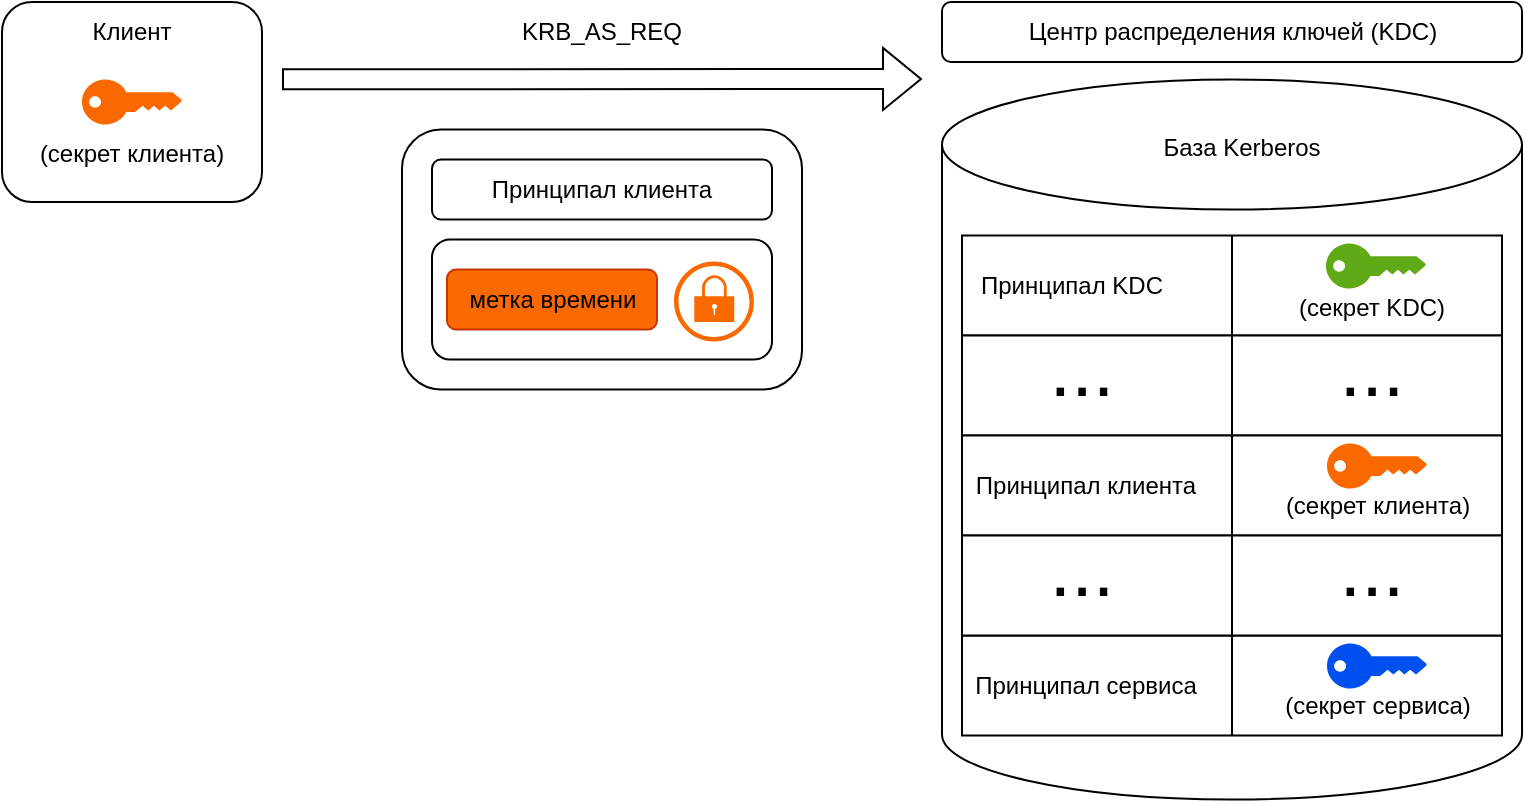 <mxfile version="20.0.4" type="device"><diagram id="l8hXMBHkgcEJcSW0mbfh" name="Page-1"><mxGraphModel dx="1185" dy="650" grid="1" gridSize="10" guides="1" tooltips="1" connect="1" arrows="1" fold="1" page="1" pageScale="1" pageWidth="1169" pageHeight="827" math="0" shadow="0"><root><mxCell id="0"/><mxCell id="1" parent="0"/><mxCell id="zT-OKRPy9kBRpYvkz_Q8-1" value="" style="rounded=1;whiteSpace=wrap;html=1;" vertex="1" parent="1"><mxGeometry x="170" y="220" width="130" height="100" as="geometry"/></mxCell><mxCell id="zT-OKRPy9kBRpYvkz_Q8-3" value="" style="points=[[0,0.5,0],[0.24,0,0],[0.5,0.28,0],[0.995,0.475,0],[0.5,0.72,0],[0.24,1,0]];verticalLabelPosition=bottom;sketch=0;html=1;verticalAlign=top;aspect=fixed;align=center;pointerEvents=1;shape=mxgraph.cisco19.key;perimeterSpacing=1;fillColor=#fa6800;strokeColor=#C73500;labelBorderColor=none;labelBackgroundColor=none;strokeWidth=1;fontColor=#000000;" vertex="1" parent="1"><mxGeometry x="210" y="258.75" width="50" height="22.5" as="geometry"/></mxCell><mxCell id="zT-OKRPy9kBRpYvkz_Q8-5" value="Клиент" style="text;html=1;strokeColor=none;fillColor=none;align=center;verticalAlign=middle;whiteSpace=wrap;rounded=0;labelBackgroundColor=none;labelBorderColor=none;sketch=0;" vertex="1" parent="1"><mxGeometry x="205" y="220" width="60" height="30" as="geometry"/></mxCell><mxCell id="zT-OKRPy9kBRpYvkz_Q8-6" value="(секрет клиента)" style="text;html=1;strokeColor=none;fillColor=none;align=center;verticalAlign=middle;whiteSpace=wrap;rounded=0;labelBackgroundColor=none;labelBorderColor=none;sketch=0;" vertex="1" parent="1"><mxGeometry x="185" y="281.25" width="100" height="30" as="geometry"/></mxCell><mxCell id="zT-OKRPy9kBRpYvkz_Q8-7" value="" style="rounded=1;whiteSpace=wrap;html=1;" vertex="1" parent="1"><mxGeometry x="640" y="220" width="290" height="30" as="geometry"/></mxCell><mxCell id="zT-OKRPy9kBRpYvkz_Q8-9" value="Центр распределения ключей (KDC)" style="text;html=1;strokeColor=none;fillColor=none;align=center;verticalAlign=middle;whiteSpace=wrap;rounded=0;labelBackgroundColor=none;labelBorderColor=none;sketch=0;" vertex="1" parent="1"><mxGeometry x="667.5" y="220" width="235" height="30" as="geometry"/></mxCell><mxCell id="zT-OKRPy9kBRpYvkz_Q8-38" value="" style="rounded=1;whiteSpace=wrap;html=1;labelBackgroundColor=none;labelBorderColor=none;sketch=0;strokeColor=default;strokeWidth=1;gradientColor=none;" vertex="1" parent="1"><mxGeometry x="370" y="283.75" width="200" height="130" as="geometry"/></mxCell><mxCell id="zT-OKRPy9kBRpYvkz_Q8-39" value="KRB_AS_REQ" style="text;html=1;strokeColor=none;fillColor=none;align=center;verticalAlign=middle;whiteSpace=wrap;rounded=0;labelBackgroundColor=none;labelBorderColor=none;sketch=0;" vertex="1" parent="1"><mxGeometry x="420" y="220" width="100" height="30" as="geometry"/></mxCell><mxCell id="zT-OKRPy9kBRpYvkz_Q8-40" value="Принципал клиента" style="rounded=1;whiteSpace=wrap;html=1;labelBackgroundColor=none;labelBorderColor=none;sketch=0;strokeColor=default;strokeWidth=1;gradientColor=none;" vertex="1" parent="1"><mxGeometry x="385" y="298.75" width="170" height="30" as="geometry"/></mxCell><mxCell id="zT-OKRPy9kBRpYvkz_Q8-44" value="" style="rounded=1;whiteSpace=wrap;html=1;labelBackgroundColor=none;labelBorderColor=none;sketch=0;strokeColor=default;strokeWidth=1;gradientColor=none;" vertex="1" parent="1"><mxGeometry x="385" y="338.75" width="170" height="60" as="geometry"/></mxCell><mxCell id="zT-OKRPy9kBRpYvkz_Q8-37" value="" style="sketch=0;points=[[0.5,0,0],[1,0.5,0],[0.5,1,0],[0,0.5,0],[0.145,0.145,0],[0.856,0.145,0],[0.855,0.856,0],[0.145,0.855,0]];verticalLabelPosition=bottom;html=1;verticalAlign=top;aspect=fixed;align=center;pointerEvents=1;shape=mxgraph.cisco19.lock;fillColor=#fa6800;strokeColor=#C73500;labelBackgroundColor=none;labelBorderColor=none;fontColor=#000000;" vertex="1" parent="1"><mxGeometry x="506" y="349.75" width="40" height="40" as="geometry"/></mxCell><mxCell id="zT-OKRPy9kBRpYvkz_Q8-41" value="метка времени" style="rounded=1;whiteSpace=wrap;html=1;labelBackgroundColor=none;labelBorderColor=none;sketch=0;strokeColor=#C73500;strokeWidth=1;fillColor=#fa6800;fontColor=#000000;" vertex="1" parent="1"><mxGeometry x="392.5" y="353.75" width="105" height="30" as="geometry"/></mxCell><mxCell id="zT-OKRPy9kBRpYvkz_Q8-47" value="" style="shape=flexArrow;endArrow=classic;html=1;rounded=0;" edge="1" parent="1"><mxGeometry width="50" height="50" relative="1" as="geometry"><mxPoint x="310" y="258.65" as="sourcePoint"/><mxPoint x="630" y="258.47" as="targetPoint"/></mxGeometry></mxCell><mxCell id="zT-OKRPy9kBRpYvkz_Q8-54" value="" style="shape=cylinder3;whiteSpace=wrap;html=1;boundedLbl=1;backgroundOutline=1;size=32.5;labelBackgroundColor=none;labelBorderColor=none;sketch=0;strokeColor=default;strokeWidth=1;gradientColor=none;" vertex="1" parent="1"><mxGeometry x="640" y="258.75" width="290" height="360" as="geometry"/></mxCell><mxCell id="zT-OKRPy9kBRpYvkz_Q8-50" value="База Kerberos" style="text;html=1;strokeColor=none;fillColor=none;align=center;verticalAlign=middle;whiteSpace=wrap;rounded=0;labelBackgroundColor=none;labelBorderColor=none;sketch=0;" vertex="1" parent="1"><mxGeometry x="740" y="277.5" width="100" height="30" as="geometry"/></mxCell><mxCell id="zT-OKRPy9kBRpYvkz_Q8-60" value="" style="rounded=0;whiteSpace=wrap;html=1;labelBackgroundColor=none;labelBorderColor=none;sketch=0;strokeColor=default;strokeWidth=1;gradientColor=none;" vertex="1" parent="1"><mxGeometry x="650" y="336.75" width="270" height="50" as="geometry"/></mxCell><mxCell id="zT-OKRPy9kBRpYvkz_Q8-8" value="" style="points=[[0,0.5,0],[0.24,0,0],[0.5,0.28,0],[0.995,0.475,0],[0.5,0.72,0],[0.24,1,0]];verticalLabelPosition=bottom;sketch=0;html=1;verticalAlign=top;aspect=fixed;align=center;pointerEvents=1;shape=mxgraph.cisco19.key;perimeterSpacing=1;fillColor=#60a917;strokeColor=#2D7600;labelBorderColor=none;labelBackgroundColor=none;strokeWidth=1;fontColor=#ffffff;" vertex="1" parent="1"><mxGeometry x="832" y="340.75" width="50" height="22.5" as="geometry"/></mxCell><mxCell id="zT-OKRPy9kBRpYvkz_Q8-10" value="(секрет KDC)" style="text;html=1;strokeColor=none;fillColor=none;align=center;verticalAlign=middle;whiteSpace=wrap;rounded=0;labelBackgroundColor=none;labelBorderColor=none;sketch=0;" vertex="1" parent="1"><mxGeometry x="805" y="361.75" width="100" height="22.5" as="geometry"/></mxCell><mxCell id="zT-OKRPy9kBRpYvkz_Q8-61" value="Принципал KDC" style="text;html=1;strokeColor=none;fillColor=none;align=center;verticalAlign=middle;whiteSpace=wrap;rounded=0;labelBackgroundColor=none;labelBorderColor=none;sketch=0;" vertex="1" parent="1"><mxGeometry x="650" y="346.75" width="110" height="30" as="geometry"/></mxCell><mxCell id="zT-OKRPy9kBRpYvkz_Q8-62" value="" style="rounded=0;whiteSpace=wrap;html=1;labelBackgroundColor=none;labelBorderColor=none;sketch=0;strokeColor=default;strokeWidth=1;gradientColor=none;" vertex="1" parent="1"><mxGeometry x="650" y="386.75" width="270" height="50" as="geometry"/></mxCell><mxCell id="zT-OKRPy9kBRpYvkz_Q8-63" value="" style="rounded=0;whiteSpace=wrap;html=1;labelBackgroundColor=none;labelBorderColor=none;sketch=0;strokeColor=default;strokeWidth=1;gradientColor=none;" vertex="1" parent="1"><mxGeometry x="650" y="436.75" width="270" height="50" as="geometry"/></mxCell><mxCell id="zT-OKRPy9kBRpYvkz_Q8-17" value="" style="points=[[0,0.5,0],[0.24,0,0],[0.5,0.28,0],[0.995,0.475,0],[0.5,0.72,0],[0.24,1,0]];verticalLabelPosition=bottom;sketch=0;html=1;verticalAlign=top;aspect=fixed;align=center;pointerEvents=1;shape=mxgraph.cisco19.key;perimeterSpacing=1;fillColor=#fa6800;strokeColor=#C73500;labelBorderColor=none;labelBackgroundColor=none;strokeWidth=1;fontColor=#000000;" vertex="1" parent="1"><mxGeometry x="832.5" y="440.75" width="50" height="22.5" as="geometry"/></mxCell><mxCell id="zT-OKRPy9kBRpYvkz_Q8-18" value="(секрет клиента)" style="text;html=1;strokeColor=none;fillColor=none;align=center;verticalAlign=middle;whiteSpace=wrap;rounded=0;labelBackgroundColor=none;labelBorderColor=none;sketch=0;" vertex="1" parent="1"><mxGeometry x="807.5" y="457.25" width="100" height="30" as="geometry"/></mxCell><mxCell id="zT-OKRPy9kBRpYvkz_Q8-64" value="..." style="text;html=1;strokeColor=none;fillColor=none;align=center;verticalAlign=middle;whiteSpace=wrap;rounded=0;labelBackgroundColor=none;labelBorderColor=none;sketch=0;fontSize=39;" vertex="1" parent="1"><mxGeometry x="680" y="388.75" width="60" height="30" as="geometry"/></mxCell><mxCell id="zT-OKRPy9kBRpYvkz_Q8-65" value="Принципал клиента" style="text;html=1;strokeColor=none;fillColor=none;align=center;verticalAlign=middle;whiteSpace=wrap;rounded=0;labelBackgroundColor=none;labelBorderColor=none;sketch=0;" vertex="1" parent="1"><mxGeometry x="652" y="446.75" width="120" height="30" as="geometry"/></mxCell><mxCell id="zT-OKRPy9kBRpYvkz_Q8-66" value="..." style="text;html=1;strokeColor=none;fillColor=none;align=center;verticalAlign=middle;whiteSpace=wrap;rounded=0;labelBackgroundColor=none;labelBorderColor=none;sketch=0;fontSize=39;" vertex="1" parent="1"><mxGeometry x="825" y="388.75" width="60" height="30" as="geometry"/></mxCell><mxCell id="zT-OKRPy9kBRpYvkz_Q8-67" value="" style="rounded=0;whiteSpace=wrap;html=1;labelBackgroundColor=none;labelBorderColor=none;sketch=0;strokeColor=default;strokeWidth=1;gradientColor=none;" vertex="1" parent="1"><mxGeometry x="650" y="536.75" width="270" height="50" as="geometry"/></mxCell><mxCell id="zT-OKRPy9kBRpYvkz_Q8-68" value="" style="points=[[0,0.5,0],[0.24,0,0],[0.5,0.28,0],[0.995,0.475,0],[0.5,0.72,0],[0.24,1,0]];verticalLabelPosition=bottom;sketch=0;html=1;verticalAlign=top;aspect=fixed;align=center;pointerEvents=1;shape=mxgraph.cisco19.key;perimeterSpacing=1;fillColor=#0050ef;strokeColor=#001DBC;labelBorderColor=none;labelBackgroundColor=none;strokeWidth=1;fontColor=#ffffff;" vertex="1" parent="1"><mxGeometry x="832.5" y="540.75" width="50" height="22.5" as="geometry"/></mxCell><mxCell id="zT-OKRPy9kBRpYvkz_Q8-69" value="(секрет сервиса)" style="text;html=1;strokeColor=none;fillColor=none;align=center;verticalAlign=middle;whiteSpace=wrap;rounded=0;labelBackgroundColor=none;labelBorderColor=none;sketch=0;" vertex="1" parent="1"><mxGeometry x="807.5" y="557.25" width="100" height="30" as="geometry"/></mxCell><mxCell id="zT-OKRPy9kBRpYvkz_Q8-70" value="Принципал сервиса" style="text;html=1;strokeColor=none;fillColor=none;align=center;verticalAlign=middle;whiteSpace=wrap;rounded=0;labelBackgroundColor=none;labelBorderColor=none;sketch=0;" vertex="1" parent="1"><mxGeometry x="652" y="546.75" width="120" height="30" as="geometry"/></mxCell><mxCell id="zT-OKRPy9kBRpYvkz_Q8-71" value="" style="rounded=0;whiteSpace=wrap;html=1;labelBackgroundColor=none;labelBorderColor=none;sketch=0;strokeColor=default;strokeWidth=1;gradientColor=none;" vertex="1" parent="1"><mxGeometry x="650" y="486.75" width="270" height="50" as="geometry"/></mxCell><mxCell id="zT-OKRPy9kBRpYvkz_Q8-72" value="..." style="text;html=1;strokeColor=none;fillColor=none;align=center;verticalAlign=middle;whiteSpace=wrap;rounded=0;labelBackgroundColor=none;labelBorderColor=none;sketch=0;fontSize=39;" vertex="1" parent="1"><mxGeometry x="680" y="488.75" width="60" height="30" as="geometry"/></mxCell><mxCell id="zT-OKRPy9kBRpYvkz_Q8-73" value="..." style="text;html=1;strokeColor=none;fillColor=none;align=center;verticalAlign=middle;whiteSpace=wrap;rounded=0;labelBackgroundColor=none;labelBorderColor=none;sketch=0;fontSize=39;" vertex="1" parent="1"><mxGeometry x="825" y="488.75" width="60" height="30" as="geometry"/></mxCell><mxCell id="zT-OKRPy9kBRpYvkz_Q8-81" value="" style="endArrow=none;html=1;rounded=0;fontSize=39;entryX=0.5;entryY=0;entryDx=0;entryDy=0;exitX=0.5;exitY=1;exitDx=0;exitDy=0;" edge="1" parent="1" source="zT-OKRPy9kBRpYvkz_Q8-67" target="zT-OKRPy9kBRpYvkz_Q8-60"><mxGeometry width="50" height="50" relative="1" as="geometry"><mxPoint x="370" y="476.75" as="sourcePoint"/><mxPoint x="420" y="426.75" as="targetPoint"/></mxGeometry></mxCell></root></mxGraphModel></diagram></mxfile>